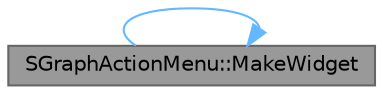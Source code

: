 digraph "SGraphActionMenu::MakeWidget"
{
 // INTERACTIVE_SVG=YES
 // LATEX_PDF_SIZE
  bgcolor="transparent";
  edge [fontname=Helvetica,fontsize=10,labelfontname=Helvetica,labelfontsize=10];
  node [fontname=Helvetica,fontsize=10,shape=box,height=0.2,width=0.4];
  rankdir="LR";
  Node1 [id="Node000001",label="SGraphActionMenu::MakeWidget",height=0.2,width=0.4,color="gray40", fillcolor="grey60", style="filled", fontcolor="black",tooltip="Create widget for the supplied node."];
  Node1 -> Node1 [id="edge1_Node000001_Node000001",color="steelblue1",style="solid",tooltip=" "];
}
